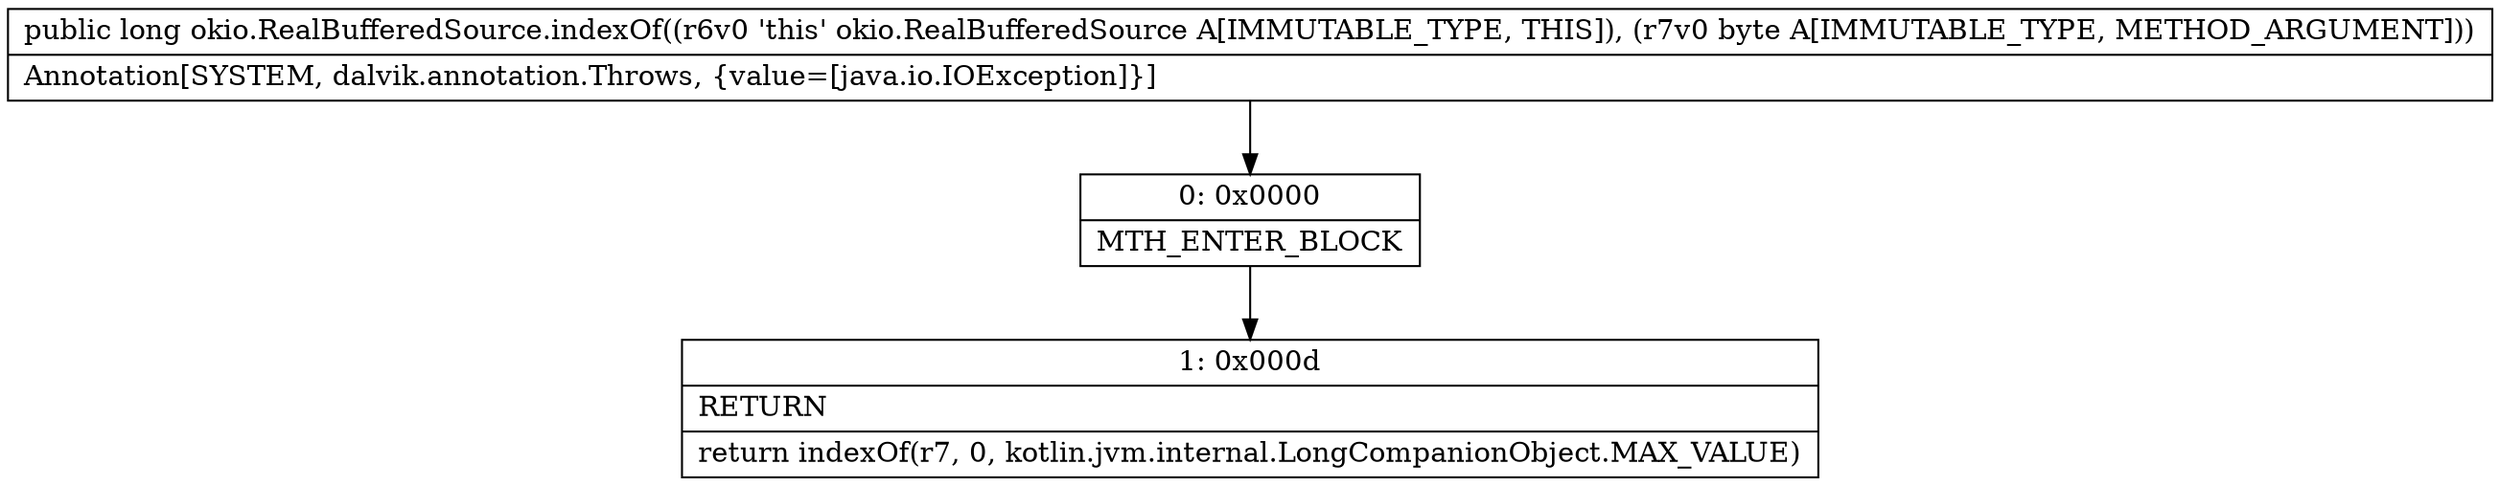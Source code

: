 digraph "CFG forokio.RealBufferedSource.indexOf(B)J" {
Node_0 [shape=record,label="{0\:\ 0x0000|MTH_ENTER_BLOCK\l}"];
Node_1 [shape=record,label="{1\:\ 0x000d|RETURN\l|return indexOf(r7, 0, kotlin.jvm.internal.LongCompanionObject.MAX_VALUE)\l}"];
MethodNode[shape=record,label="{public long okio.RealBufferedSource.indexOf((r6v0 'this' okio.RealBufferedSource A[IMMUTABLE_TYPE, THIS]), (r7v0 byte A[IMMUTABLE_TYPE, METHOD_ARGUMENT]))  | Annotation[SYSTEM, dalvik.annotation.Throws, \{value=[java.io.IOException]\}]\l}"];
MethodNode -> Node_0;
Node_0 -> Node_1;
}

